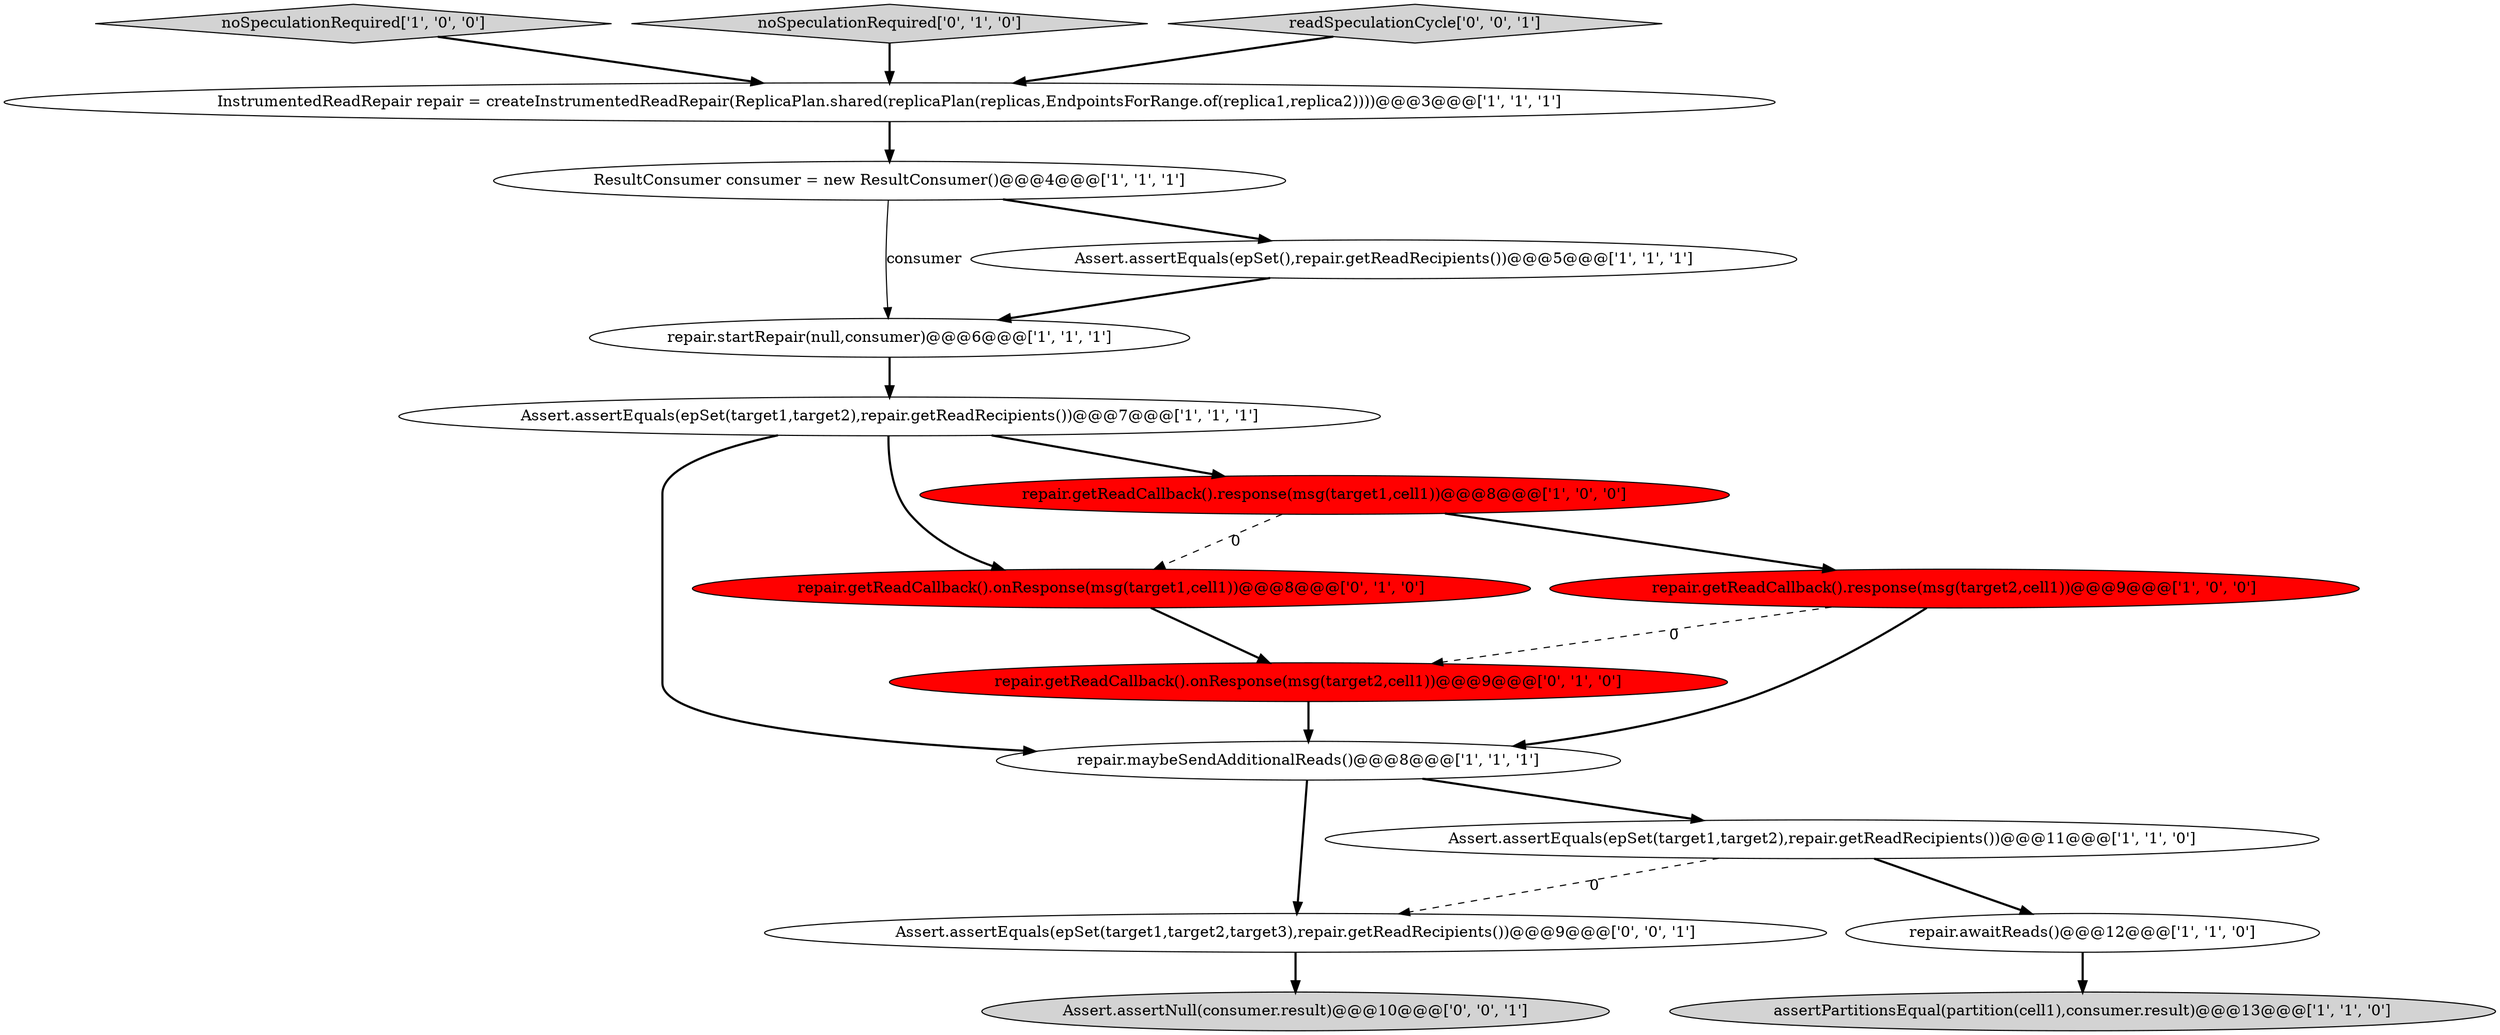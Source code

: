 digraph {
10 [style = filled, label = "InstrumentedReadRepair repair = createInstrumentedReadRepair(ReplicaPlan.shared(replicaPlan(replicas,EndpointsForRange.of(replica1,replica2))))@@@3@@@['1', '1', '1']", fillcolor = white, shape = ellipse image = "AAA0AAABBB1BBB"];
1 [style = filled, label = "repair.awaitReads()@@@12@@@['1', '1', '0']", fillcolor = white, shape = ellipse image = "AAA0AAABBB1BBB"];
3 [style = filled, label = "ResultConsumer consumer = new ResultConsumer()@@@4@@@['1', '1', '1']", fillcolor = white, shape = ellipse image = "AAA0AAABBB1BBB"];
6 [style = filled, label = "repair.startRepair(null,consumer)@@@6@@@['1', '1', '1']", fillcolor = white, shape = ellipse image = "AAA0AAABBB1BBB"];
4 [style = filled, label = "repair.getReadCallback().response(msg(target2,cell1))@@@9@@@['1', '0', '0']", fillcolor = red, shape = ellipse image = "AAA1AAABBB1BBB"];
2 [style = filled, label = "noSpeculationRequired['1', '0', '0']", fillcolor = lightgray, shape = diamond image = "AAA0AAABBB1BBB"];
5 [style = filled, label = "repair.maybeSendAdditionalReads()@@@8@@@['1', '1', '1']", fillcolor = white, shape = ellipse image = "AAA0AAABBB1BBB"];
12 [style = filled, label = "noSpeculationRequired['0', '1', '0']", fillcolor = lightgray, shape = diamond image = "AAA0AAABBB2BBB"];
7 [style = filled, label = "Assert.assertEquals(epSet(target1,target2),repair.getReadRecipients())@@@7@@@['1', '1', '1']", fillcolor = white, shape = ellipse image = "AAA0AAABBB1BBB"];
13 [style = filled, label = "repair.getReadCallback().onResponse(msg(target1,cell1))@@@8@@@['0', '1', '0']", fillcolor = red, shape = ellipse image = "AAA1AAABBB2BBB"];
8 [style = filled, label = "Assert.assertEquals(epSet(),repair.getReadRecipients())@@@5@@@['1', '1', '1']", fillcolor = white, shape = ellipse image = "AAA0AAABBB1BBB"];
15 [style = filled, label = "readSpeculationCycle['0', '0', '1']", fillcolor = lightgray, shape = diamond image = "AAA0AAABBB3BBB"];
11 [style = filled, label = "assertPartitionsEqual(partition(cell1),consumer.result)@@@13@@@['1', '1', '0']", fillcolor = lightgray, shape = ellipse image = "AAA0AAABBB1BBB"];
16 [style = filled, label = "Assert.assertEquals(epSet(target1,target2,target3),repair.getReadRecipients())@@@9@@@['0', '0', '1']", fillcolor = white, shape = ellipse image = "AAA0AAABBB3BBB"];
0 [style = filled, label = "repair.getReadCallback().response(msg(target1,cell1))@@@8@@@['1', '0', '0']", fillcolor = red, shape = ellipse image = "AAA1AAABBB1BBB"];
17 [style = filled, label = "Assert.assertNull(consumer.result)@@@10@@@['0', '0', '1']", fillcolor = lightgray, shape = ellipse image = "AAA0AAABBB3BBB"];
9 [style = filled, label = "Assert.assertEquals(epSet(target1,target2),repair.getReadRecipients())@@@11@@@['1', '1', '0']", fillcolor = white, shape = ellipse image = "AAA0AAABBB1BBB"];
14 [style = filled, label = "repair.getReadCallback().onResponse(msg(target2,cell1))@@@9@@@['0', '1', '0']", fillcolor = red, shape = ellipse image = "AAA1AAABBB2BBB"];
7->13 [style = bold, label=""];
15->10 [style = bold, label=""];
9->16 [style = dashed, label="0"];
5->9 [style = bold, label=""];
10->3 [style = bold, label=""];
8->6 [style = bold, label=""];
7->0 [style = bold, label=""];
16->17 [style = bold, label=""];
2->10 [style = bold, label=""];
1->11 [style = bold, label=""];
5->16 [style = bold, label=""];
7->5 [style = bold, label=""];
12->10 [style = bold, label=""];
3->6 [style = solid, label="consumer"];
0->4 [style = bold, label=""];
3->8 [style = bold, label=""];
0->13 [style = dashed, label="0"];
4->14 [style = dashed, label="0"];
6->7 [style = bold, label=""];
9->1 [style = bold, label=""];
4->5 [style = bold, label=""];
13->14 [style = bold, label=""];
14->5 [style = bold, label=""];
}
